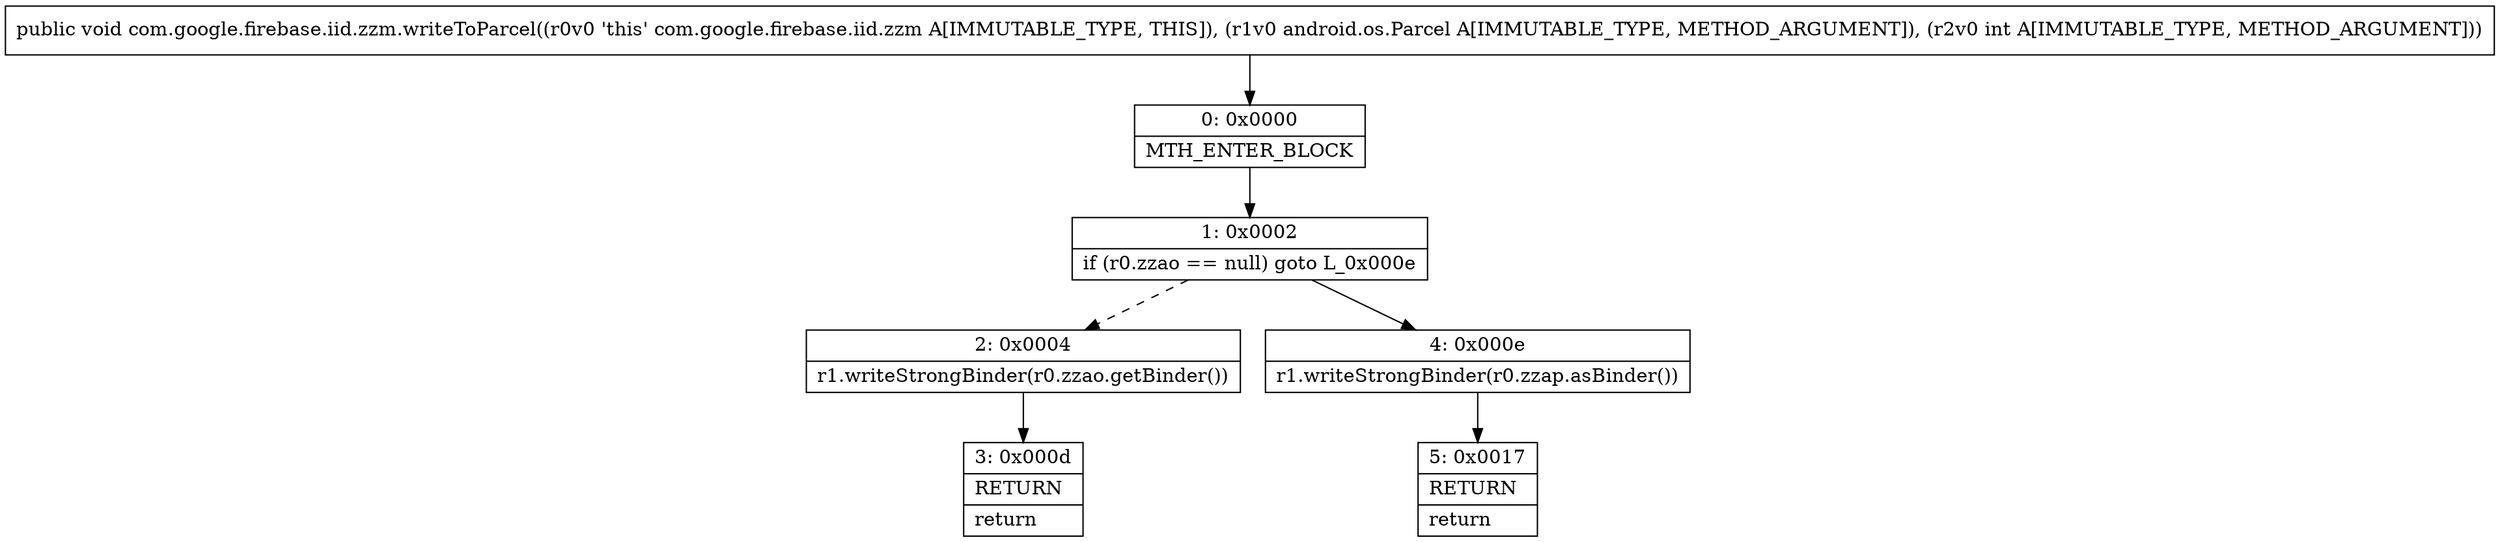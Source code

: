 digraph "CFG forcom.google.firebase.iid.zzm.writeToParcel(Landroid\/os\/Parcel;I)V" {
Node_0 [shape=record,label="{0\:\ 0x0000|MTH_ENTER_BLOCK\l}"];
Node_1 [shape=record,label="{1\:\ 0x0002|if (r0.zzao == null) goto L_0x000e\l}"];
Node_2 [shape=record,label="{2\:\ 0x0004|r1.writeStrongBinder(r0.zzao.getBinder())\l}"];
Node_3 [shape=record,label="{3\:\ 0x000d|RETURN\l|return\l}"];
Node_4 [shape=record,label="{4\:\ 0x000e|r1.writeStrongBinder(r0.zzap.asBinder())\l}"];
Node_5 [shape=record,label="{5\:\ 0x0017|RETURN\l|return\l}"];
MethodNode[shape=record,label="{public void com.google.firebase.iid.zzm.writeToParcel((r0v0 'this' com.google.firebase.iid.zzm A[IMMUTABLE_TYPE, THIS]), (r1v0 android.os.Parcel A[IMMUTABLE_TYPE, METHOD_ARGUMENT]), (r2v0 int A[IMMUTABLE_TYPE, METHOD_ARGUMENT])) }"];
MethodNode -> Node_0;
Node_0 -> Node_1;
Node_1 -> Node_2[style=dashed];
Node_1 -> Node_4;
Node_2 -> Node_3;
Node_4 -> Node_5;
}

